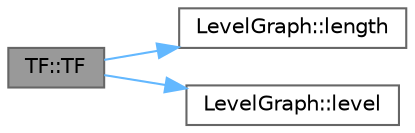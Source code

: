 digraph "TF::TF"
{
 // LATEX_PDF_SIZE
  bgcolor="transparent";
  edge [fontname=Helvetica,fontsize=10,labelfontname=Helvetica,labelfontsize=10];
  node [fontname=Helvetica,fontsize=10,shape=box,height=0.2,width=0.4];
  rankdir="LR";
  Node1 [id="Node000001",label="TF::TF",height=0.2,width=0.4,color="gray40", fillcolor="grey60", style="filled", fontcolor="black",tooltip=" "];
  Node1 -> Node2 [id="edge1_Node000001_Node000002",color="steelblue1",style="solid",tooltip=" "];
  Node2 [id="Node000002",label="LevelGraph::length",height=0.2,width=0.4,color="grey40", fillcolor="white", style="filled",URL="$class_level_graph.html#a548488ad18c1808f87ed76156bdaf023",tooltip=" "];
  Node1 -> Node3 [id="edge2_Node000001_Node000003",color="steelblue1",style="solid",tooltip=" "];
  Node3 [id="Node000003",label="LevelGraph::level",height=0.2,width=0.4,color="grey40", fillcolor="white", style="filled",URL="$class_level_graph.html#adb06d9302ad46b9ca75aa3ddbefd8876",tooltip=" "];
}
